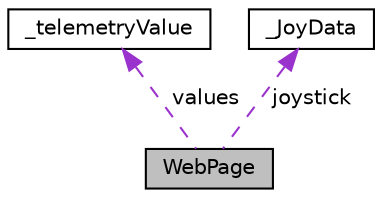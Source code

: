 digraph "WebPage"
{
 // LATEX_PDF_SIZE
  edge [fontname="Helvetica",fontsize="10",labelfontname="Helvetica",labelfontsize="10"];
  node [fontname="Helvetica",fontsize="10",shape=record];
  Node1 [label="WebPage",height=0.2,width=0.4,color="black", fillcolor="grey75", style="filled", fontcolor="black",tooltip=" "];
  Node2 -> Node1 [dir="back",color="darkorchid3",fontsize="10",style="dashed",label=" values" ,fontname="Helvetica"];
  Node2 [label="_telemetryValue",height=0.2,width=0.4,color="black", fillcolor="white", style="filled",URL="$struct__telemetryValue.html",tooltip=" "];
  Node3 -> Node1 [dir="back",color="darkorchid3",fontsize="10",style="dashed",label=" joystick" ,fontname="Helvetica"];
  Node3 [label="_JoyData",height=0.2,width=0.4,color="black", fillcolor="white", style="filled",URL="$struct__JoyData.html",tooltip=" "];
}
